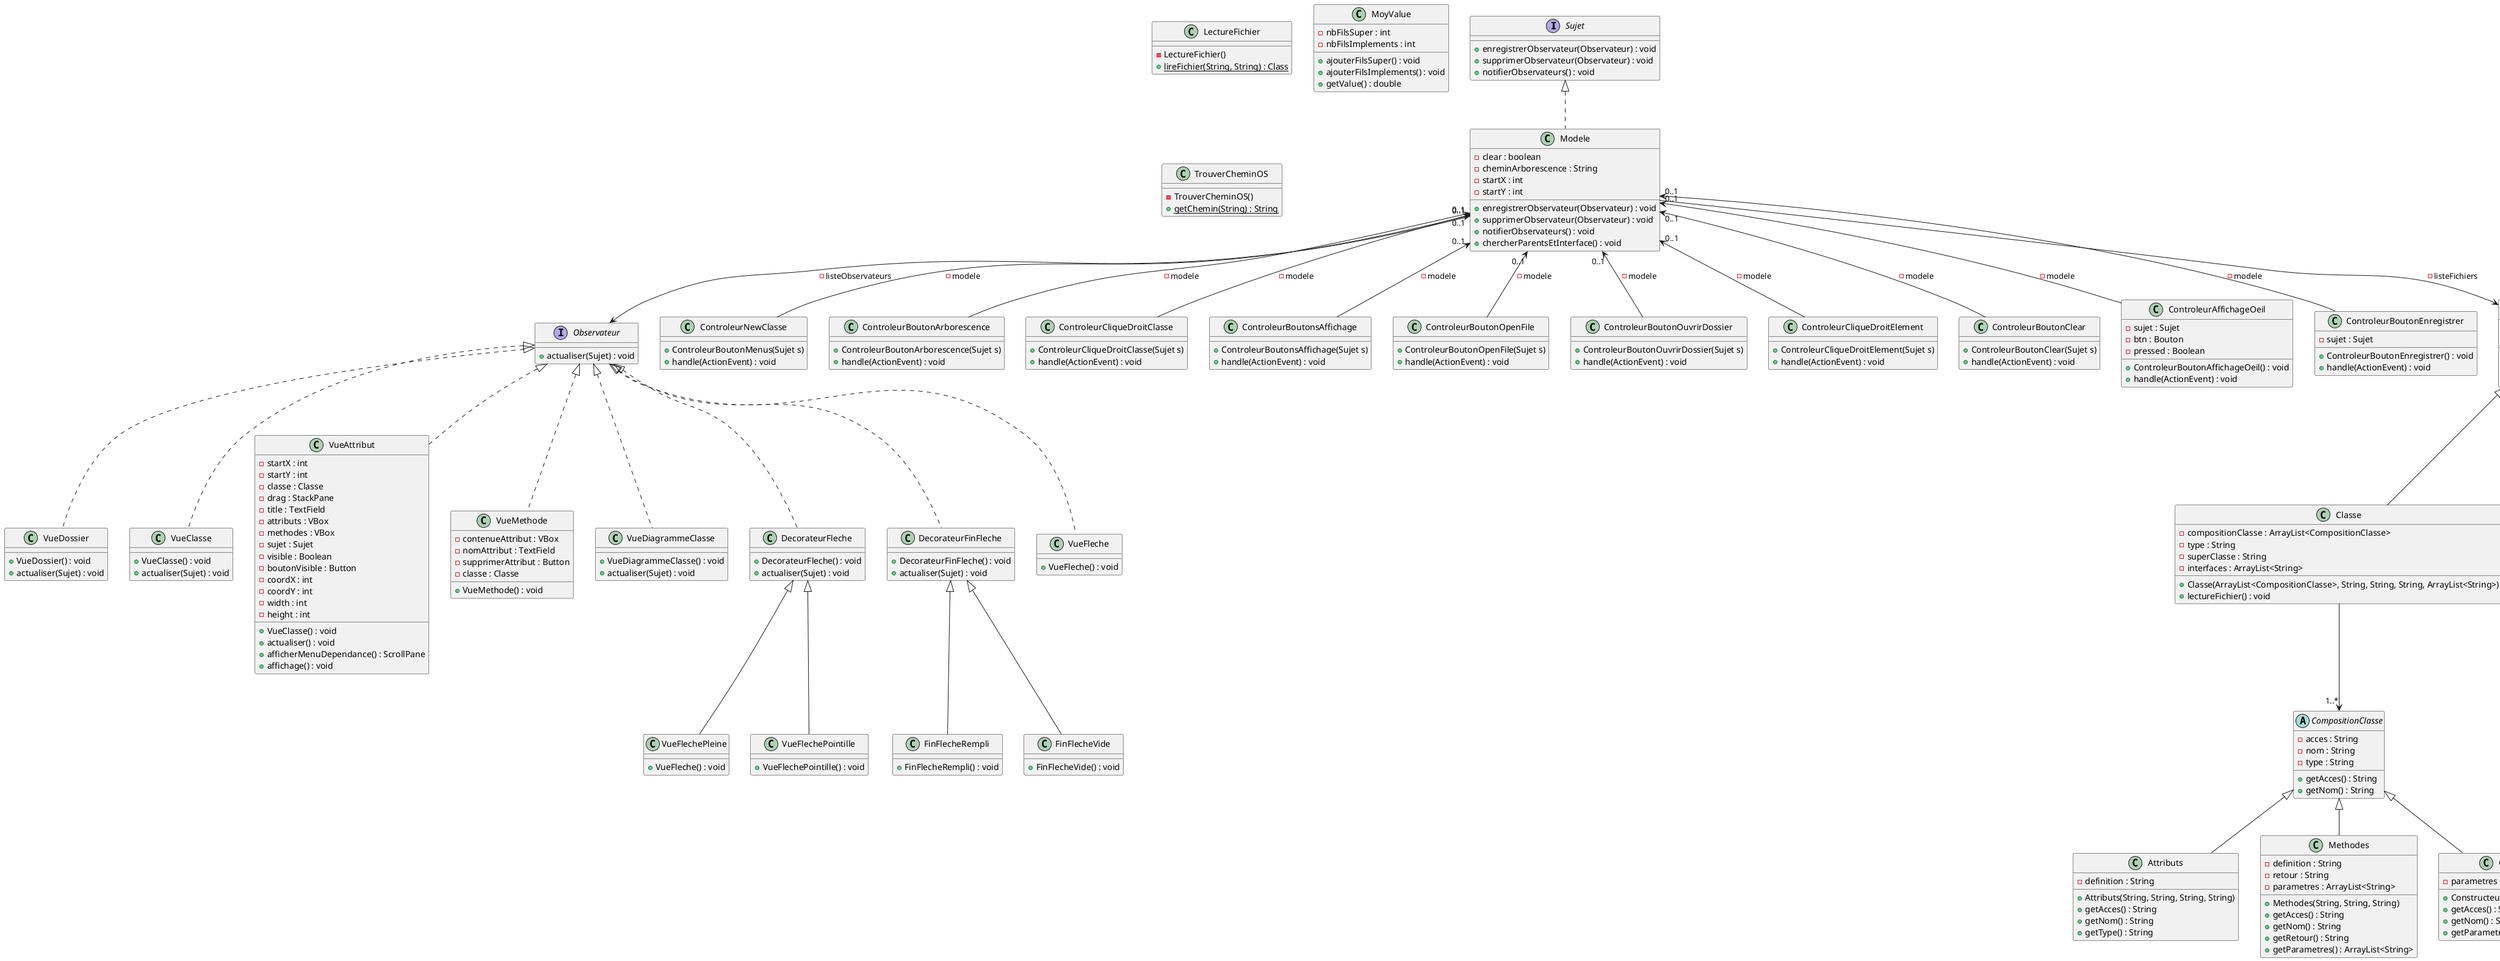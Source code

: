 @startuml Diagramme
Interface Sujet
{
    + enregistrerObservateur(Observateur) : void
    + supprimerObservateur(Observateur) : void
    + notifierObservateurs() : void
}

Interface Observateur
{
    + actualiser(Sujet) : void
}

class Modele
{
    - clear : boolean
    - cheminArborescence : String
    - startX : int
    - startY : int
    + enregistrerObservateur(Observateur) : void
    + supprimerObservateur(Observateur) : void
    + notifierObservateurs() : void
    + chercherParentsEtInterface() : void
}

Sujet <|.. Modele


class VueDossier
{
    + VueDossier() : void
    + actualiser(Sujet) : void
}

class VueClasse
{
    + VueClasse() : void
    + actualiser(Sujet) : void
}

class VueAttribut
{
    - startX : int
    - startY : int
    - classe : Classe
    - drag : StackPane
    - title : TextField
    - attributs : VBox
    - methodes : VBox
    - sujet : Sujet
    - visible : Boolean
    - boutonVisible : Button
    - coordX : int
    - coordY : int
    - width : int 
    - height : int
    + VueClasse() : void
    + actualiser() : void
    + afficherMenuDependance() : ScrollPane
    + affichage() : void
}

class VueMethode
{
    - contenueAttribut : VBox 
    - nomAttribut : TextField
    - supprimerAttribut : Button
    - classe : Classe
    + VueMethode() : void
}

class VueDiagrammeClasse
{
    + VueDiagrammeClasse() : void
    + actualiser(Sujet) : void
}
class DecorateurFleche
{
    + DecorateurFleche() : void
    + actualiser(Sujet) : void
}
class VueFlechePleine
{
    + VueFleche() : void
}
class VueFlechePointille
{
    + VueFlechePointille() : void
}
class DecorateurFinFleche
{
    + DecorateurFinFleche() : void
    + actualiser(Sujet) : void
}
class FinFlecheRempli
{
    + FinFlecheRempli() : void
}
class FinFlecheVide
{
    + FinFlecheVide() : void
}

class VueFleche
{
    + VueFleche() : void
}

Observateur <|.. VueDossier
Observateur <|.. VueClasse
Observateur <|.. VueDiagrammeClasse
Observateur <|.. DecorateurFleche
Observateur <|.. DecorateurFinFleche
Observateur <|.. VueAttribut
Observateur <|.. VueMethode
Observateur <|.. VueFleche
DecorateurFleche <|-- VueFlechePleine
DecorateurFleche <|-- VueFlechePointille
DecorateurFinFleche <|-- FinFlecheRempli
DecorateurFinFleche <|-- FinFlecheVide


class ControleurNewClasse
{
    + ControleurBoutonMenus(Sujet s)
    + handle(ActionEvent) : void
}

class ControleurBoutonArborescence
{
    + ControleurBoutonArborescence(Sujet s)
    + handle(ActionEvent) : void
}

class ControleurCliqueDroitClasse
{
    + ControleurCliqueDroitClasse(Sujet s)
    + handle(ActionEvent) : void
} 

class ControleurBoutonsAffichage
{
    + ControleurBoutonsAffichage(Sujet s)
    + handle(ActionEvent) : void
}

class ControleurBoutonOpenFile
{
    + ControleurBoutonOpenFile(Sujet s)
    + handle(ActionEvent) : void
}

class ControleurBoutonOuvrirDossier
{
    + ControleurBoutonOuvrirDossier(Sujet s)
    + handle(ActionEvent) : void
}

class ControleurCliqueDroitElement
{
    + ControleurCliqueDroitElement(Sujet s)
    + handle(ActionEvent) : void
}

class ControleurBoutonClear
{
    + ControleurBoutonClear(Sujet s)
    + handle(ActionEvent) : void
}

class ControleurAffichageOeil
{
    - sujet : Sujet
    - btn : Bouton
    - pressed : Boolean
    + ControleurBoutonAffichageOeil() : void
    + handle(ActionEvent) : void
}

class ControleurBoutonEnregistrer
{
    - sujet : Sujet
    + ControleurBoutonEnregistrer() : void
    + handle(ActionEvent) : void
}

Modele "0..1" <-- ControleurNewClasse : -modele
Modele "0..1" <-- ControleurBoutonArborescence : -modele
Modele "0..1" <-- ControleurCliqueDroitClasse : -modele
Modele "0..1" <-- ControleurBoutonsAffichage : -modele
Modele "0..1" <-- ControleurBoutonOpenFile : -modele
Modele "0..1" <-- ControleurBoutonOuvrirDossier : -modele
Modele "0..1" <-- ControleurCliqueDroitElement : -modele
Modele "0..1" <-- ControleurBoutonClear : -modele
Modele "0..1" <-- ControleurAffichageOeil : -modele
Modele "0..1" <-- ControleurBoutonEnregistrer : -modele


class Fichier
{
    - nom : String
    - chemin : String
    + Fichier(String, String)
    + getChemin() : String
    + getNom() : String
}

class Classe
{
    - compositionClasse : ArrayList<CompositionClasse>
    - type : String
    - superClasse : String
    - interfaces : ArrayList<String>
    + Classe(ArrayList<CompositionClasse>, String, String, String, ArrayList<String>)
    + lectureFichier() : void
}

class Dossier
{
    + Dossier(String, int, String)
    + lectureDossier() : void
}

abstract CompositionClasse
{
    - acces : String
    - nom : String
    - type : String
    + getAcces() : String
    + getNom() : String
}

class Attributs
{
    - definition : String
    + Attributs(String, String, String, String)
    + getAcces() : String
    + getNom() : String
    + getType() : String
}

class Methodes
{
    - definition : String
    - retour : String
    - parametres : ArrayList<String>
    + Methodes(String, String, String)
    + getAcces() : String
    + getNom() : String
    + getRetour() : String
    + getParametres() : ArrayList<String>
}

class Constructeurs
{
    - parametres : ArrayList<String>
    + Constructeurs(String, String)
    + getAcces() : String
    + getNom() : String
    + getParametres() : ArrayList<String>
}

class LectureFichier
{
    - LectureFichier()
    + {static} lireFichier(String, String) : Class
}

class MoyValue
{
    - nbFilsSuper : int
    - nbFilsImplements : int
    + ajouterFilsSuper() : void
    + ajouterFilsImplements() : void
    + getValue() : double
}

class TrouverCheminOS
{
    - TrouverCheminOS()
    + {static} getChemin(String) : String
}

CompositionClasse <|-- Attributs
CompositionClasse <|-- Methodes
CompositionClasse <|-- Constructeurs

Classe --> "1..*" CompositionClasse



Fichier <|-- Dossier
Dossier --> "1..*" Fichier : -ListeFichier
Fichier <|-- Classe

Modele --> Fichier : - listeFichiers
Modele --> Observateur : - listeObservateurs

@enduml